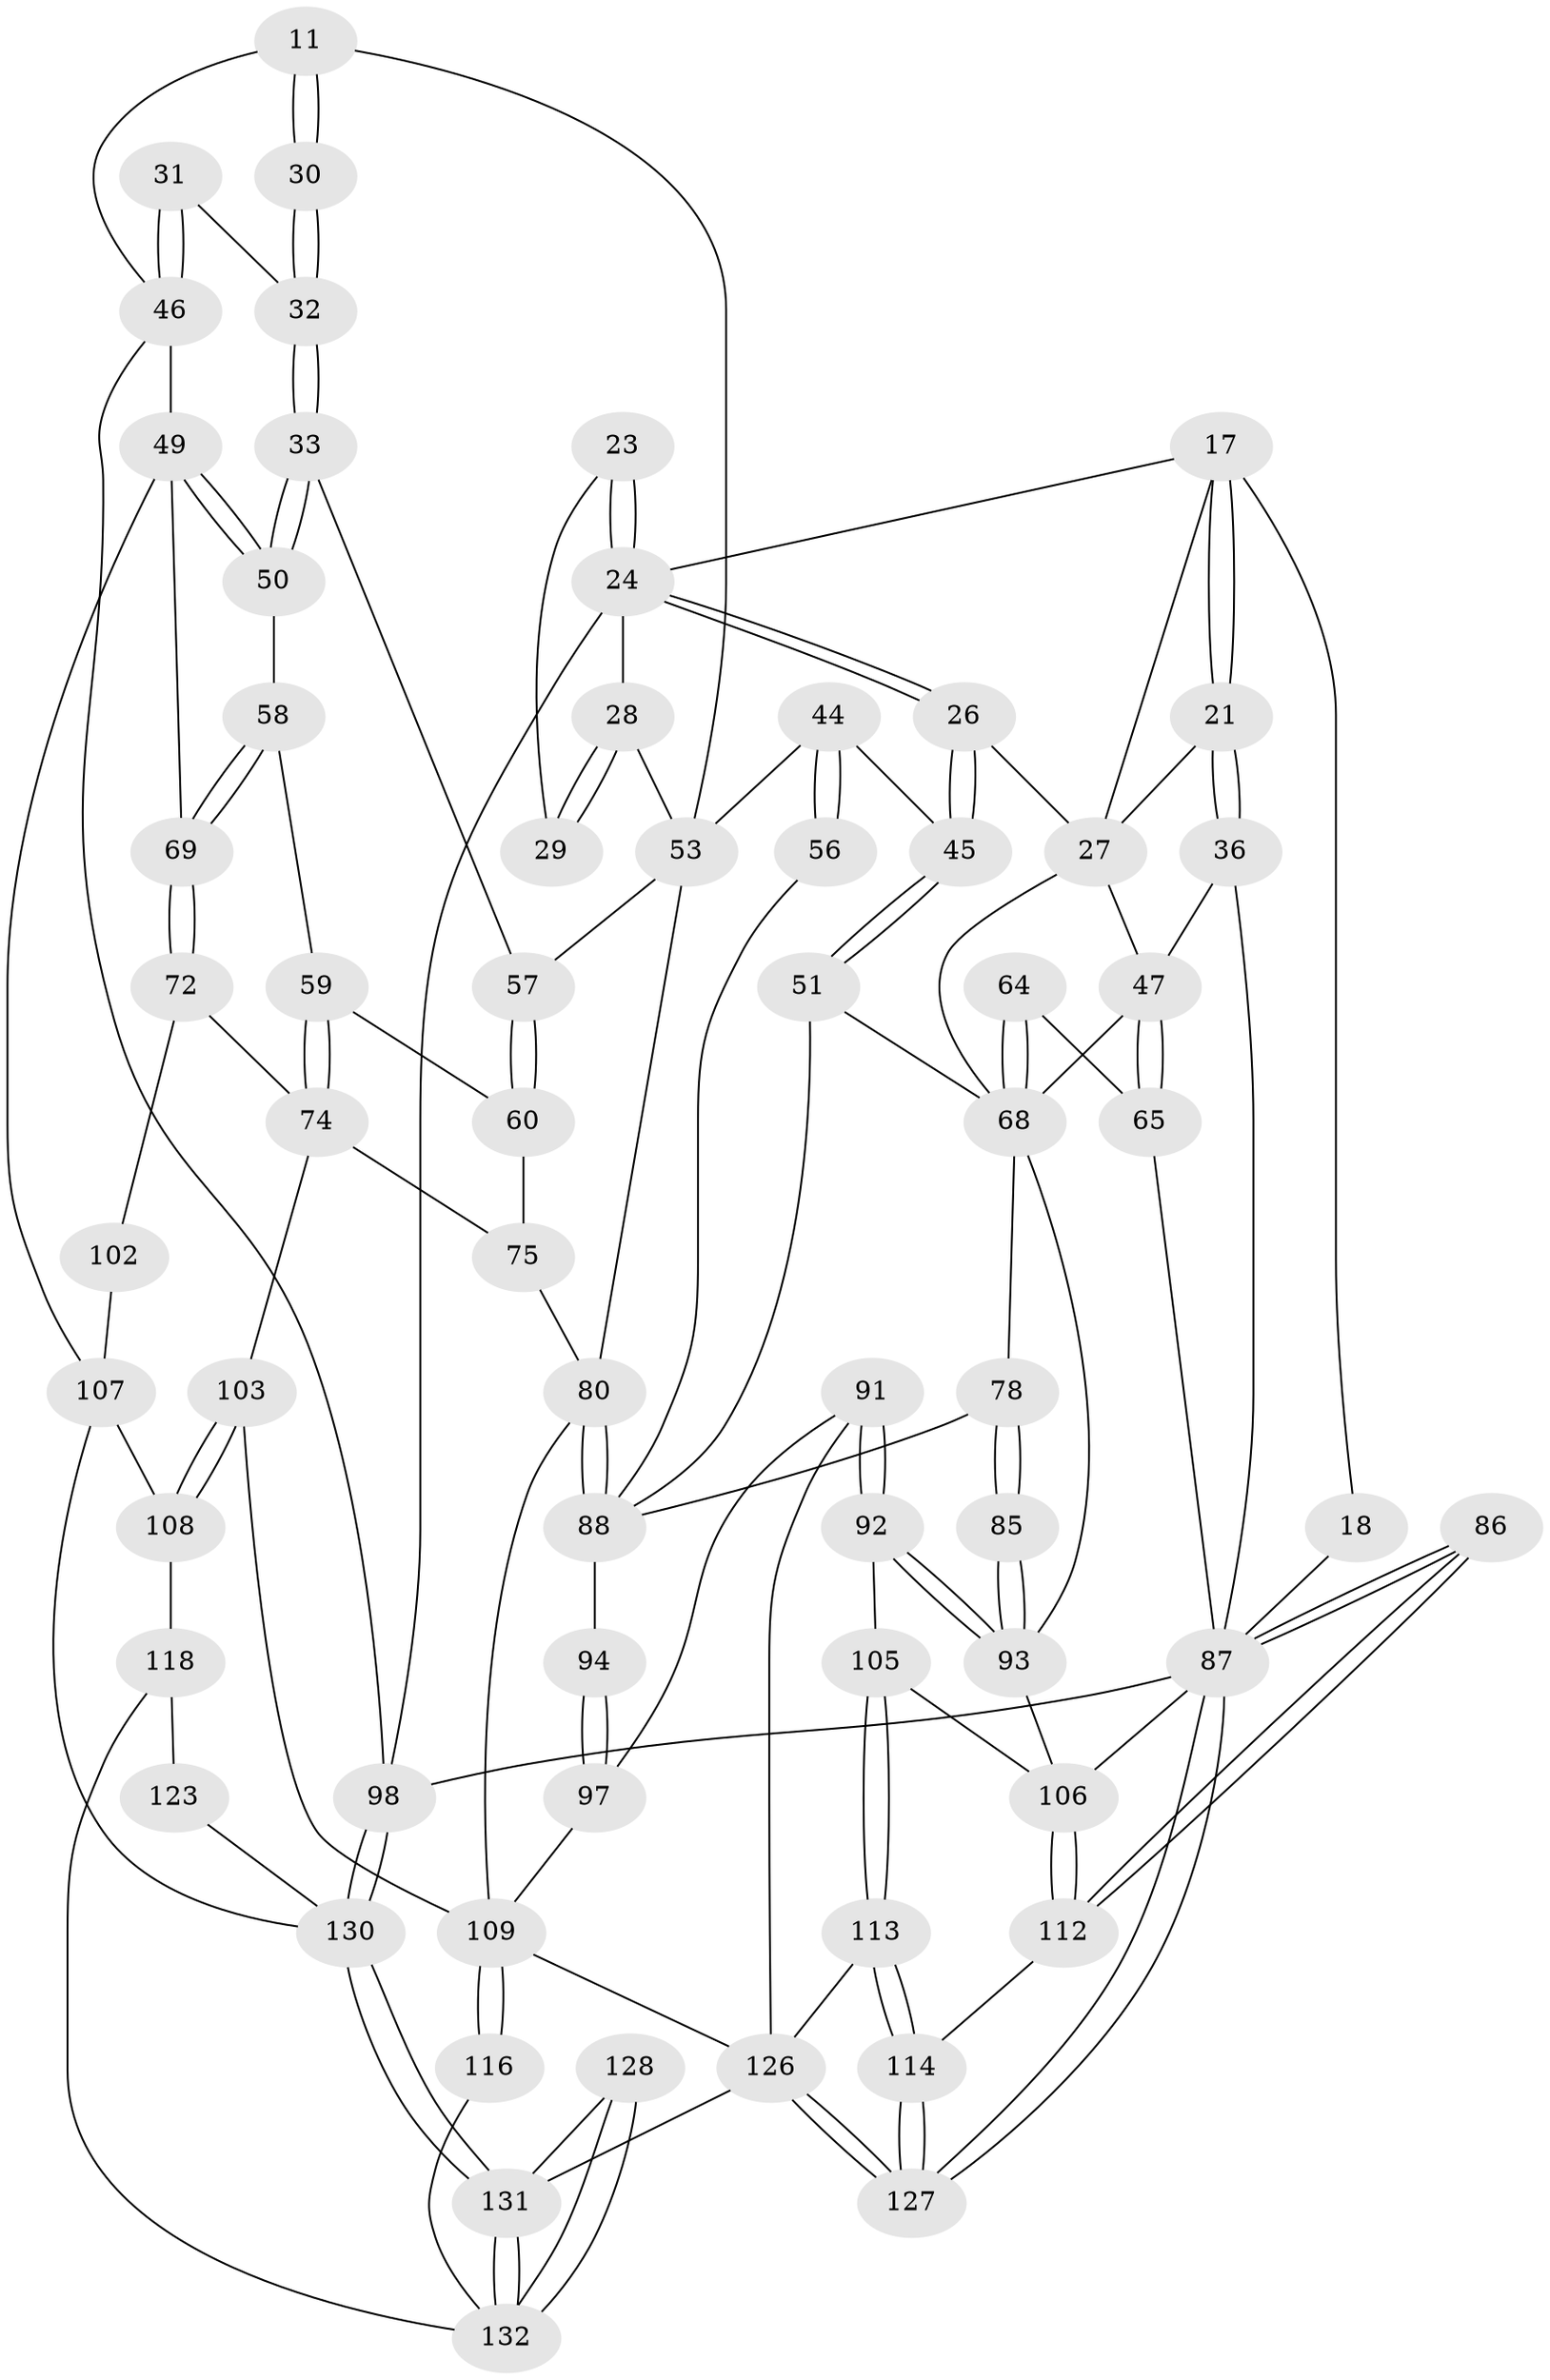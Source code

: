 // original degree distribution, {4: 0.21212121212121213, 5: 0.553030303030303, 3: 0.022727272727272728, 6: 0.21212121212121213}
// Generated by graph-tools (version 1.1) at 2025/00/03/09/25 05:00:13]
// undirected, 66 vertices, 148 edges
graph export_dot {
graph [start="1"]
  node [color=gray90,style=filled];
  11 [pos="+0.8928620854510216+0.10191776647108358",super="+7+6"];
  17 [pos="+0.10297783182506395+0.13970446272841744",super="+12+13"];
  18 [pos="+0.018617571132614703+0.07100974204625264",super="+16"];
  21 [pos="+0.11335807778199199+0.179508623093371"];
  23 [pos="+0.3795834174227161+0.14687915656406683",super="+22"];
  24 [pos="+0.34258880411468917+0.13635192503967739",super="+14+3"];
  26 [pos="+0.33143811395726797+0.16142587391206256"];
  27 [pos="+0.20677447710671654+0.18608296731570317",super="+19+20"];
  28 [pos="+0.5373908623934127+0.22183538027185173",super="+4"];
  29 [pos="+0.5197869477665329+0.20473947190770528"];
  30 [pos="+0.7490863749260771+0.10823750520832225"];
  31 [pos="+0.8564268836077927+0.20267729638887852"];
  32 [pos="+0.8313836945996989+0.21726351784121395"];
  33 [pos="+0.8024338496147246+0.26664022261849657"];
  36 [pos="+0+0.2777664074061642"];
  44 [pos="+0.44162358443946553+0.27163020569504776",super="+43"];
  45 [pos="+0.345696364535525+0.25717975060765463"];
  46 [pos="+1+0.3230195398915738",super="+10"];
  47 [pos="+0.012893142221060416+0.3309196559345871",super="+42"];
  49 [pos="+1+0.35429988518220107",super="+48"];
  50 [pos="+0.8403526039203708+0.3300106001741911"];
  51 [pos="+0.3240892353941356+0.32419130213777"];
  53 [pos="+0.5970345645240848+0.3077189351997231",super="+39+35"];
  56 [pos="+0.4861928675811729+0.35932167922211056"];
  57 [pos="+0.7114277633971815+0.3048112798244557",super="+34"];
  58 [pos="+0.8118920251035155+0.39705938976855526"];
  59 [pos="+0.7403523154326092+0.4157327237773819"];
  60 [pos="+0.7134137035105526+0.4110578812760161"];
  64 [pos="+0.10795552344211164+0.462123024428135"];
  65 [pos="+0.05746728343414748+0.42935633106577625"];
  68 [pos="+0.11170018612586163+0.48261639706067444",super="+67+52+40+41"];
  69 [pos="+0.8893458034539419+0.5111846683513024"];
  72 [pos="+0.8450599371994201+0.5857967540376909"];
  74 [pos="+0.7953730126082453+0.5755968690821037",super="+73"];
  75 [pos="+0.6873390255758814+0.5690067169235893",super="+62"];
  78 [pos="+0.2895663458863551+0.4748865656020136"];
  80 [pos="+0.5400855264871098+0.5794781511153905",super="+70+79+63"];
  85 [pos="+0.2621875283672237+0.5182884609378337"];
  86 [pos="+0+1"];
  87 [pos="+0+1",super="+15+84"];
  88 [pos="+0.433631380205483+0.5736942652059345",super="+77+71"];
  91 [pos="+0.31114458575835147+0.6764398302445475"];
  92 [pos="+0.2909338554181616+0.6595751401385256"];
  93 [pos="+0.2725390725895558+0.5991107538195507",super="+82"];
  94 [pos="+0.4276528908586756+0.586877338822151",super="+89"];
  97 [pos="+0.43389738085298224+0.6772332471538539",super="+90"];
  98 [pos="+1+1",super="+8"];
  102 [pos="+0.849816960323929+0.5874776607542994"];
  103 [pos="+0.8270014401879018+0.7393895538892494"];
  105 [pos="+0.0898167078515666+0.6565078427077818"];
  106 [pos="+0.0634060532483946+0.6357958773498656",super="+83"];
  107 [pos="+1+0.7201105185500623",super="+100+101"];
  108 [pos="+0.8637418700150424+0.7719087457988199"];
  109 [pos="+0.5302142045035857+0.7947363291618342",super="+96+104"];
  112 [pos="+0.024324850690606595+0.8726490827799054"];
  113 [pos="+0.18041822326967993+0.8330537156883115"];
  114 [pos="+0.1538367483609871+0.8617986018814803"];
  116 [pos="+0.6860302569895671+0.9378435583029817"];
  118 [pos="+0.7709097117448788+0.928458177242385",super="+117"];
  123 [pos="+0.8714142298095731+0.9570777324554475",super="+122"];
  126 [pos="+0.34672526306527374+1",super="+115+111"];
  127 [pos="+0.18245324295901852+1"];
  128 [pos="+0.5238389695824021+0.9562734737926168"];
  130 [pos="+0.8599374077055476+1",super="+129+121"];
  131 [pos="+0.720081020048199+1",super="+125+124"];
  132 [pos="+0.7007744702103154+1",super="+120"];
  11 -- 30 [weight=2];
  11 -- 30;
  11 -- 53;
  11 -- 46;
  17 -- 18;
  17 -- 21;
  17 -- 21;
  17 -- 24;
  17 -- 27;
  18 -- 87 [weight=2];
  21 -- 36;
  21 -- 36;
  21 -- 27;
  23 -- 24 [weight=2];
  23 -- 24;
  23 -- 29 [weight=2];
  24 -- 26;
  24 -- 26;
  24 -- 98;
  24 -- 28;
  26 -- 27;
  26 -- 45;
  26 -- 45;
  27 -- 68;
  27 -- 47;
  28 -- 29;
  28 -- 29;
  28 -- 53 [weight=2];
  30 -- 32;
  30 -- 32;
  31 -- 32;
  31 -- 46 [weight=2];
  31 -- 46;
  32 -- 33;
  32 -- 33;
  33 -- 50;
  33 -- 50;
  33 -- 57;
  36 -- 47;
  36 -- 87;
  44 -- 45;
  44 -- 56 [weight=2];
  44 -- 56;
  44 -- 53;
  45 -- 51;
  45 -- 51;
  46 -- 49;
  46 -- 98;
  47 -- 65;
  47 -- 65;
  47 -- 68;
  49 -- 50;
  49 -- 50;
  49 -- 69;
  49 -- 107;
  50 -- 58;
  51 -- 88;
  51 -- 68;
  53 -- 57 [weight=2];
  53 -- 80;
  56 -- 88;
  57 -- 60;
  57 -- 60;
  58 -- 59;
  58 -- 69;
  58 -- 69;
  59 -- 60;
  59 -- 74;
  59 -- 74;
  60 -- 75;
  64 -- 65;
  64 -- 68 [weight=2];
  64 -- 68;
  65 -- 87;
  68 -- 93;
  68 -- 78;
  69 -- 72;
  69 -- 72;
  72 -- 102;
  72 -- 74;
  74 -- 75;
  74 -- 103;
  75 -- 80 [weight=2];
  78 -- 85;
  78 -- 85;
  78 -- 88;
  80 -- 88 [weight=3];
  80 -- 88;
  80 -- 109;
  85 -- 93 [weight=2];
  85 -- 93;
  86 -- 87 [weight=2];
  86 -- 87;
  86 -- 112;
  86 -- 112;
  87 -- 127;
  87 -- 127;
  87 -- 98 [weight=2];
  87 -- 106;
  88 -- 94 [weight=2];
  91 -- 92;
  91 -- 92;
  91 -- 97;
  91 -- 126;
  92 -- 93;
  92 -- 93;
  92 -- 105;
  93 -- 106;
  94 -- 97 [weight=2];
  94 -- 97;
  97 -- 109;
  98 -- 130 [weight=2];
  98 -- 130;
  102 -- 107 [weight=2];
  103 -- 108;
  103 -- 108;
  103 -- 109;
  105 -- 106;
  105 -- 113;
  105 -- 113;
  106 -- 112;
  106 -- 112;
  107 -- 108;
  107 -- 130;
  108 -- 118;
  109 -- 116 [weight=2];
  109 -- 116;
  109 -- 126;
  112 -- 114;
  113 -- 114;
  113 -- 114;
  113 -- 126;
  114 -- 127;
  114 -- 127;
  116 -- 132;
  118 -- 123 [weight=2];
  118 -- 132;
  123 -- 130 [weight=2];
  126 -- 127;
  126 -- 127;
  126 -- 131 [weight=2];
  128 -- 132 [weight=2];
  128 -- 132;
  128 -- 131;
  130 -- 131;
  130 -- 131;
  131 -- 132;
  131 -- 132;
}
